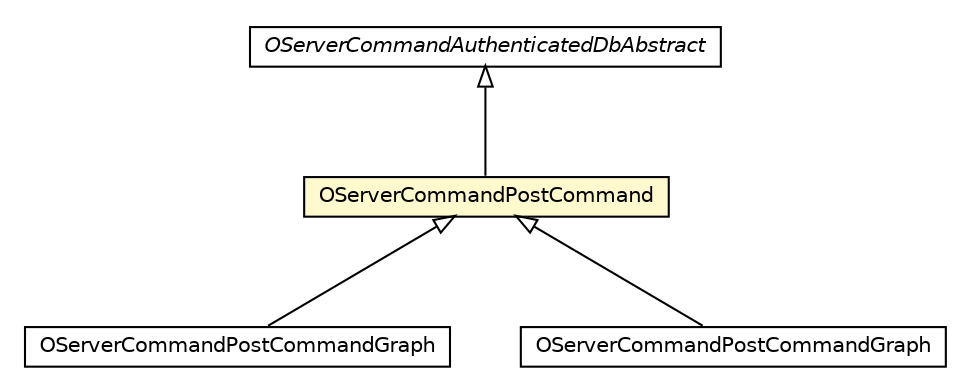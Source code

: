 #!/usr/local/bin/dot
#
# Class diagram 
# Generated by UMLGraph version R5_6-24-gf6e263 (http://www.umlgraph.org/)
#

digraph G {
	edge [fontname="Helvetica",fontsize=10,labelfontname="Helvetica",labelfontsize=10];
	node [fontname="Helvetica",fontsize=10,shape=plaintext];
	nodesep=0.25;
	ranksep=0.5;
	// com.orientechnologies.orient.server.network.protocol.http.command.OServerCommandAuthenticatedDbAbstract
	c6572738 [label=<<table title="com.orientechnologies.orient.server.network.protocol.http.command.OServerCommandAuthenticatedDbAbstract" border="0" cellborder="1" cellspacing="0" cellpadding="2" port="p" href="../OServerCommandAuthenticatedDbAbstract.html">
		<tr><td><table border="0" cellspacing="0" cellpadding="1">
<tr><td align="center" balign="center"><font face="Helvetica-Oblique"> OServerCommandAuthenticatedDbAbstract </font></td></tr>
		</table></td></tr>
		</table>>, URL="../OServerCommandAuthenticatedDbAbstract.html", fontname="Helvetica", fontcolor="black", fontsize=10.0];
	// com.orientechnologies.orient.server.network.protocol.http.command.post.OServerCommandPostCommandGraph
	c6572759 [label=<<table title="com.orientechnologies.orient.server.network.protocol.http.command.post.OServerCommandPostCommandGraph" border="0" cellborder="1" cellspacing="0" cellpadding="2" port="p" href="./OServerCommandPostCommandGraph.html">
		<tr><td><table border="0" cellspacing="0" cellpadding="1">
<tr><td align="center" balign="center"> OServerCommandPostCommandGraph </td></tr>
		</table></td></tr>
		</table>>, URL="./OServerCommandPostCommandGraph.html", fontname="Helvetica", fontcolor="black", fontsize=10.0];
	// com.orientechnologies.orient.server.network.protocol.http.command.post.OServerCommandPostCommand
	c6572761 [label=<<table title="com.orientechnologies.orient.server.network.protocol.http.command.post.OServerCommandPostCommand" border="0" cellborder="1" cellspacing="0" cellpadding="2" port="p" bgcolor="lemonChiffon" href="./OServerCommandPostCommand.html">
		<tr><td><table border="0" cellspacing="0" cellpadding="1">
<tr><td align="center" balign="center"> OServerCommandPostCommand </td></tr>
		</table></td></tr>
		</table>>, URL="./OServerCommandPostCommand.html", fontname="Helvetica", fontcolor="black", fontsize=10.0];
	// com.orientechnologies.orient.graph.server.command.OServerCommandPostCommandGraph
	c6572877 [label=<<table title="com.orientechnologies.orient.graph.server.command.OServerCommandPostCommandGraph" border="0" cellborder="1" cellspacing="0" cellpadding="2" port="p" href="../../../../../../graph/server/command/OServerCommandPostCommandGraph.html">
		<tr><td><table border="0" cellspacing="0" cellpadding="1">
<tr><td align="center" balign="center"> OServerCommandPostCommandGraph </td></tr>
		</table></td></tr>
		</table>>, URL="../../../../../../graph/server/command/OServerCommandPostCommandGraph.html", fontname="Helvetica", fontcolor="black", fontsize=10.0];
	//com.orientechnologies.orient.server.network.protocol.http.command.post.OServerCommandPostCommandGraph extends com.orientechnologies.orient.server.network.protocol.http.command.post.OServerCommandPostCommand
	c6572761:p -> c6572759:p [dir=back,arrowtail=empty];
	//com.orientechnologies.orient.server.network.protocol.http.command.post.OServerCommandPostCommand extends com.orientechnologies.orient.server.network.protocol.http.command.OServerCommandAuthenticatedDbAbstract
	c6572738:p -> c6572761:p [dir=back,arrowtail=empty];
	//com.orientechnologies.orient.graph.server.command.OServerCommandPostCommandGraph extends com.orientechnologies.orient.server.network.protocol.http.command.post.OServerCommandPostCommand
	c6572761:p -> c6572877:p [dir=back,arrowtail=empty];
}

